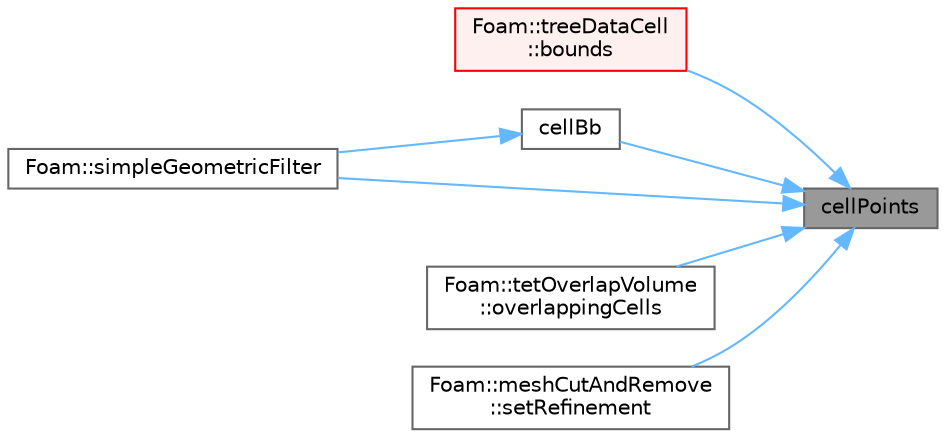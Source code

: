 digraph "cellPoints"
{
 // LATEX_PDF_SIZE
  bgcolor="transparent";
  edge [fontname=Helvetica,fontsize=10,labelfontname=Helvetica,labelfontsize=10];
  node [fontname=Helvetica,fontsize=10,shape=box,height=0.2,width=0.4];
  rankdir="RL";
  Node1 [id="Node000001",label="cellPoints",height=0.2,width=0.4,color="gray40", fillcolor="grey60", style="filled", fontcolor="black",tooltip=" "];
  Node1 -> Node2 [id="edge1_Node000001_Node000002",dir="back",color="steelblue1",style="solid",tooltip=" "];
  Node2 [id="Node000002",label="Foam::treeDataCell\l::bounds",height=0.2,width=0.4,color="red", fillcolor="#FFF0F0", style="filled",URL="$classFoam_1_1treeDataCell.html#ac344b939d2828cc8626e3d5b43bf8000",tooltip=" "];
  Node1 -> Node4 [id="edge2_Node000001_Node000004",dir="back",color="steelblue1",style="solid",tooltip=" "];
  Node4 [id="Node000004",label="cellBb",height=0.2,width=0.4,color="grey40", fillcolor="white", style="filled",URL="$classFoam_1_1primitiveMesh.html#acc6d1ae147bc8e7b28ba5ee2a121781a",tooltip=" "];
  Node4 -> Node5 [id="edge3_Node000004_Node000005",dir="back",color="steelblue1",style="solid",tooltip=" "];
  Node5 [id="Node000005",label="Foam::simpleGeometricFilter",height=0.2,width=0.4,color="grey40", fillcolor="white", style="filled",URL="$namespaceFoam.html#af38fbc98cbe79d49254f1270f5011604",tooltip=" "];
  Node1 -> Node6 [id="edge4_Node000001_Node000006",dir="back",color="steelblue1",style="solid",tooltip=" "];
  Node6 [id="Node000006",label="Foam::tetOverlapVolume\l::overlappingCells",height=0.2,width=0.4,color="grey40", fillcolor="white", style="filled",URL="$classFoam_1_1tetOverlapVolume.html#abba258a0c5e9c985bbfee6889a419e52",tooltip=" "];
  Node1 -> Node7 [id="edge5_Node000001_Node000007",dir="back",color="steelblue1",style="solid",tooltip=" "];
  Node7 [id="Node000007",label="Foam::meshCutAndRemove\l::setRefinement",height=0.2,width=0.4,color="grey40", fillcolor="white", style="filled",URL="$classFoam_1_1meshCutAndRemove.html#ad6a2acdc12be8ac11fcb64607238e053",tooltip=" "];
  Node1 -> Node5 [id="edge6_Node000001_Node000005",dir="back",color="steelblue1",style="solid",tooltip=" "];
}
